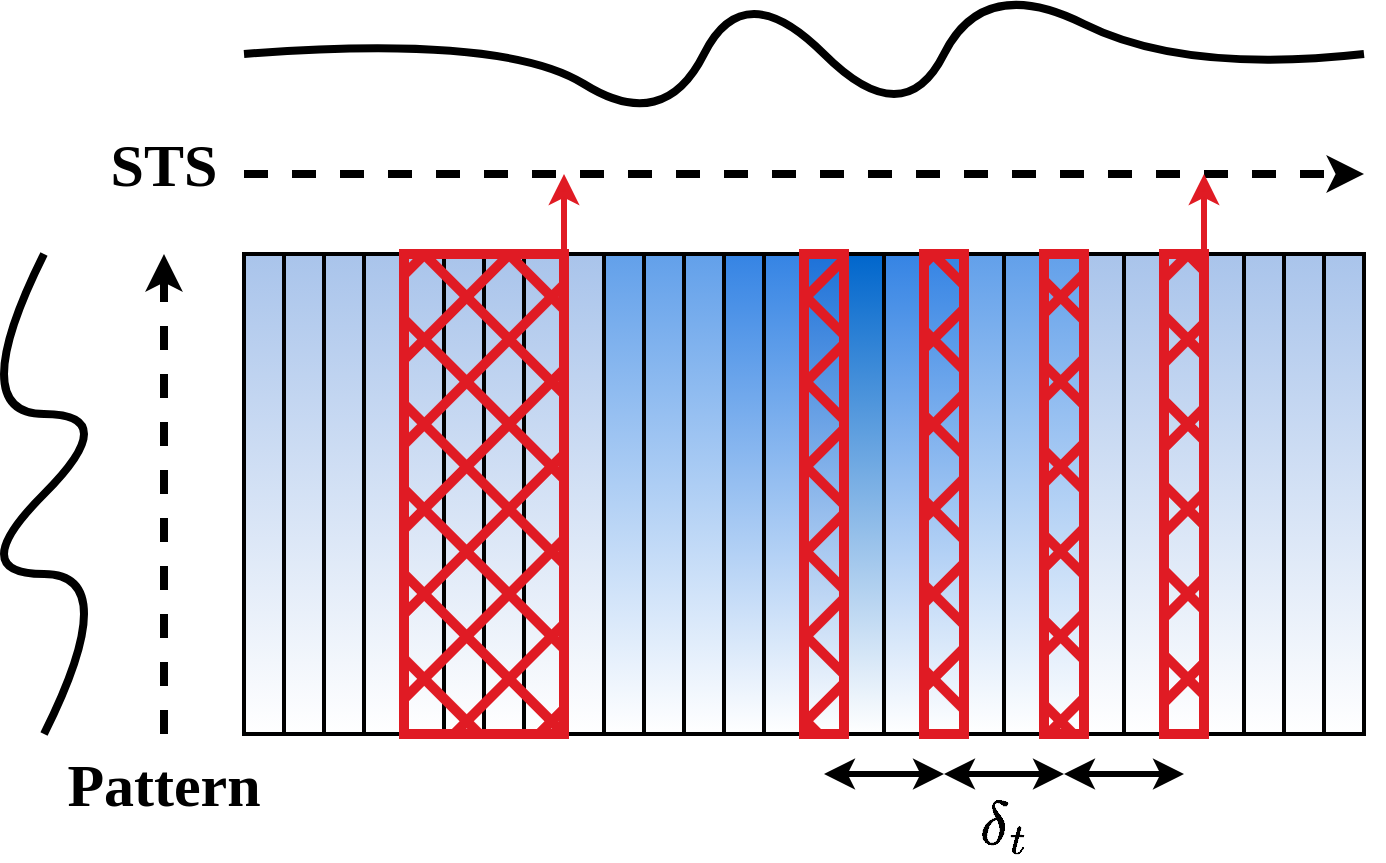 <mxfile version="21.1.5" type="device">
  <diagram name="Page-1" id="MR886Cy3C2vmONpptm1g">
    <mxGraphModel dx="1434" dy="795" grid="1" gridSize="10" guides="1" tooltips="1" connect="1" arrows="1" fold="1" page="1" pageScale="1" pageWidth="850" pageHeight="1100" math="1" shadow="0">
      <root>
        <mxCell id="0" />
        <mxCell id="1" parent="0" />
        <mxCell id="-HJEB60_RRp2c4dYzQ01-13" value="" style="endArrow=classic;html=1;rounded=0;strokeWidth=4;dashed=1;" parent="1" edge="1">
          <mxGeometry width="50" height="50" relative="1" as="geometry">
            <mxPoint x="160" y="340" as="sourcePoint" />
            <mxPoint x="720" y="340" as="targetPoint" />
          </mxGeometry>
        </mxCell>
        <mxCell id="-HJEB60_RRp2c4dYzQ01-14" value="&lt;font style=&quot;&quot;&gt;&lt;font style=&quot;font-size: 30px;&quot; face=&quot;Times New Roman&quot;&gt;&lt;b&gt;STS&lt;/b&gt;&lt;/font&gt;&lt;br&gt;&lt;/font&gt;" style="text;html=1;strokeColor=none;fillColor=none;align=center;verticalAlign=middle;whiteSpace=wrap;rounded=0;" parent="1" vertex="1">
          <mxGeometry x="90" y="320" width="60" height="30" as="geometry" />
        </mxCell>
        <mxCell id="-HJEB60_RRp2c4dYzQ01-60" value="" style="rounded=0;whiteSpace=wrap;html=1;fillColor=#0066CC;fontColor=#ffffff;strokeColor=#000000;gradientColor=#FFFFFF;strokeWidth=2;" parent="1" vertex="1">
          <mxGeometry x="460" y="380" width="20" height="240" as="geometry" />
        </mxCell>
        <mxCell id="-HJEB60_RRp2c4dYzQ01-77" value="&lt;font style=&quot;&quot;&gt;&lt;font face=&quot;Times New Roman&quot; style=&quot;font-size: 30px;&quot;&gt;&lt;b&gt;Pattern&lt;/b&gt;&lt;/font&gt;&lt;br&gt;&lt;/font&gt;" style="text;html=1;strokeColor=none;fillColor=none;align=center;verticalAlign=middle;whiteSpace=wrap;rounded=0;rotation=0;" parent="1" vertex="1">
          <mxGeometry x="90" y="630" width="60" height="30" as="geometry" />
        </mxCell>
        <mxCell id="Ikf6FC7bm7aYhZ_6xAEj-2" value="" style="rounded=0;whiteSpace=wrap;html=1;fillColor=#1c71d8;fontColor=#ffffff;strokeColor=#000000;gradientColor=#FFFFFF;strokeWidth=2;" vertex="1" parent="1">
          <mxGeometry x="440" y="380" width="20" height="240" as="geometry" />
        </mxCell>
        <mxCell id="Ikf6FC7bm7aYhZ_6xAEj-3" value="" style="rounded=0;whiteSpace=wrap;html=1;fillColor=#3584e4;fontColor=#ffffff;strokeColor=#000000;gradientColor=#FFFFFF;strokeWidth=2;" vertex="1" parent="1">
          <mxGeometry x="420" y="380" width="20" height="240" as="geometry" />
        </mxCell>
        <mxCell id="Ikf6FC7bm7aYhZ_6xAEj-6" value="" style="rounded=0;whiteSpace=wrap;html=1;fillColor=#3584e4;fontColor=#ffffff;strokeColor=#000000;gradientColor=#FFFFFF;strokeWidth=2;" vertex="1" parent="1">
          <mxGeometry x="400" y="380" width="20" height="240" as="geometry" />
        </mxCell>
        <mxCell id="Ikf6FC7bm7aYhZ_6xAEj-7" value="" style="rounded=0;whiteSpace=wrap;html=1;fillColor=#62a0ea;fontColor=#ffffff;strokeColor=#000000;gradientColor=#FFFFFF;strokeWidth=2;" vertex="1" parent="1">
          <mxGeometry x="380" y="380" width="20" height="240" as="geometry" />
        </mxCell>
        <mxCell id="Ikf6FC7bm7aYhZ_6xAEj-8" value="" style="rounded=0;whiteSpace=wrap;html=1;fillColor=#62a0ea;fontColor=#ffffff;strokeColor=#000000;gradientColor=#FFFFFF;strokeWidth=2;" vertex="1" parent="1">
          <mxGeometry x="360" y="380" width="20" height="240" as="geometry" />
        </mxCell>
        <mxCell id="Ikf6FC7bm7aYhZ_6xAEj-9" value="" style="rounded=0;whiteSpace=wrap;html=1;fillColor=#62a0ea;fontColor=#ffffff;strokeColor=#000000;gradientColor=#FFFFFF;strokeWidth=2;" vertex="1" parent="1">
          <mxGeometry x="340" y="380" width="20" height="240" as="geometry" />
        </mxCell>
        <mxCell id="Ikf6FC7bm7aYhZ_6xAEj-10" value="" style="rounded=0;whiteSpace=wrap;html=1;fillColor=#A9C4EB;fontColor=#ffffff;strokeColor=#000000;gradientColor=#FFFFFF;strokeWidth=2;" vertex="1" parent="1">
          <mxGeometry x="320" y="380" width="20" height="240" as="geometry" />
        </mxCell>
        <mxCell id="Ikf6FC7bm7aYhZ_6xAEj-11" value="" style="rounded=0;whiteSpace=wrap;html=1;fillColor=#A9C4EB;fontColor=#ffffff;strokeColor=#000000;gradientColor=#FFFFFF;strokeWidth=2;" vertex="1" parent="1">
          <mxGeometry x="300" y="380" width="20" height="240" as="geometry" />
        </mxCell>
        <mxCell id="Ikf6FC7bm7aYhZ_6xAEj-12" value="" style="rounded=0;whiteSpace=wrap;html=1;fillColor=#A9C4EB;fontColor=#ffffff;strokeColor=#000000;gradientColor=#FFFFFF;strokeWidth=2;" vertex="1" parent="1">
          <mxGeometry x="280" y="380" width="20" height="240" as="geometry" />
        </mxCell>
        <mxCell id="Ikf6FC7bm7aYhZ_6xAEj-13" value="" style="rounded=0;whiteSpace=wrap;html=1;fillColor=#A9C4EB;fontColor=#ffffff;strokeColor=#000000;gradientColor=#FFFFFF;strokeWidth=2;" vertex="1" parent="1">
          <mxGeometry x="260" y="380" width="20" height="240" as="geometry" />
        </mxCell>
        <mxCell id="Ikf6FC7bm7aYhZ_6xAEj-14" value="" style="rounded=0;whiteSpace=wrap;html=1;fillColor=#A9C4EB;fontColor=#ffffff;strokeColor=#000000;gradientColor=#FFFFFF;strokeWidth=2;" vertex="1" parent="1">
          <mxGeometry x="240" y="380" width="20" height="240" as="geometry" />
        </mxCell>
        <mxCell id="Ikf6FC7bm7aYhZ_6xAEj-15" value="" style="rounded=0;whiteSpace=wrap;html=1;fillColor=#A9C4EB;fontColor=#ffffff;strokeColor=#000000;gradientColor=#FFFFFF;strokeWidth=2;" vertex="1" parent="1">
          <mxGeometry x="220" y="380" width="20" height="240" as="geometry" />
        </mxCell>
        <mxCell id="Ikf6FC7bm7aYhZ_6xAEj-16" value="" style="rounded=0;whiteSpace=wrap;html=1;fillColor=#A9C4EB;fontColor=#ffffff;strokeColor=#000000;gradientColor=#FFFFFF;strokeWidth=2;" vertex="1" parent="1">
          <mxGeometry x="200" y="380" width="20" height="240" as="geometry" />
        </mxCell>
        <mxCell id="Ikf6FC7bm7aYhZ_6xAEj-17" value="" style="rounded=0;whiteSpace=wrap;html=1;fillColor=#A9C4EB;fontColor=#ffffff;strokeColor=#000000;gradientColor=#FFFFFF;strokeWidth=2;" vertex="1" parent="1">
          <mxGeometry x="180" y="380" width="20" height="240" as="geometry" />
        </mxCell>
        <mxCell id="Ikf6FC7bm7aYhZ_6xAEj-18" value="" style="rounded=0;whiteSpace=wrap;html=1;fillColor=#A9C4EB;fontColor=#ffffff;strokeColor=#000000;gradientColor=#FFFFFF;strokeWidth=2;" vertex="1" parent="1">
          <mxGeometry x="160" y="380" width="20" height="240" as="geometry" />
        </mxCell>
        <mxCell id="Ikf6FC7bm7aYhZ_6xAEj-21" value="" style="curved=1;endArrow=none;html=1;rounded=0;strokeWidth=4;endFill=0;" edge="1" parent="1">
          <mxGeometry width="50" height="50" relative="1" as="geometry">
            <mxPoint x="60" y="620" as="sourcePoint" />
            <mxPoint x="60" y="380" as="targetPoint" />
            <Array as="points">
              <mxPoint x="100" y="540" />
              <mxPoint x="20" y="540" />
              <mxPoint x="100" y="460" />
              <mxPoint x="20" y="460" />
            </Array>
          </mxGeometry>
        </mxCell>
        <mxCell id="Ikf6FC7bm7aYhZ_6xAEj-22" style="edgeStyle=orthogonalEdgeStyle;rounded=0;orthogonalLoop=1;jettySize=auto;html=1;exitX=0.5;exitY=1;exitDx=0;exitDy=0;" edge="1" parent="1" source="-HJEB60_RRp2c4dYzQ01-77" target="-HJEB60_RRp2c4dYzQ01-77">
          <mxGeometry relative="1" as="geometry" />
        </mxCell>
        <mxCell id="Ikf6FC7bm7aYhZ_6xAEj-24" value="" style="rounded=0;whiteSpace=wrap;html=1;fillColor=#3584e4;fontColor=#ffffff;strokeColor=#000000;gradientColor=#FFFFFF;strokeWidth=2;" vertex="1" parent="1">
          <mxGeometry x="480" y="380" width="20" height="240" as="geometry" />
        </mxCell>
        <mxCell id="Ikf6FC7bm7aYhZ_6xAEj-25" value="" style="rounded=0;whiteSpace=wrap;html=1;fillColor=#3584e4;fontColor=#ffffff;strokeColor=#000000;gradientColor=#FFFFFF;strokeWidth=2;" vertex="1" parent="1">
          <mxGeometry x="500" y="380" width="20" height="240" as="geometry" />
        </mxCell>
        <mxCell id="Ikf6FC7bm7aYhZ_6xAEj-26" value="" style="rounded=0;whiteSpace=wrap;html=1;fillColor=#62a0ea;fontColor=#ffffff;strokeColor=#000000;gradientColor=#FFFFFF;strokeWidth=2;" vertex="1" parent="1">
          <mxGeometry x="520" y="380" width="20" height="240" as="geometry" />
        </mxCell>
        <mxCell id="Ikf6FC7bm7aYhZ_6xAEj-27" value="" style="rounded=0;whiteSpace=wrap;html=1;fillColor=#62a0ea;fontColor=#ffffff;strokeColor=#000000;gradientColor=#FFFFFF;strokeWidth=2;" vertex="1" parent="1">
          <mxGeometry x="540" y="380" width="20" height="240" as="geometry" />
        </mxCell>
        <mxCell id="Ikf6FC7bm7aYhZ_6xAEj-28" value="" style="rounded=0;whiteSpace=wrap;html=1;fillColor=#62a0ea;fontColor=#ffffff;strokeColor=#000000;gradientColor=#FFFFFF;strokeWidth=2;" vertex="1" parent="1">
          <mxGeometry x="560" y="380" width="20" height="240" as="geometry" />
        </mxCell>
        <mxCell id="Ikf6FC7bm7aYhZ_6xAEj-29" value="" style="rounded=0;whiteSpace=wrap;html=1;fillColor=#A9C4EB;fontColor=#ffffff;strokeColor=#000000;gradientColor=#FFFFFF;strokeWidth=2;" vertex="1" parent="1">
          <mxGeometry x="580" y="380" width="20" height="240" as="geometry" />
        </mxCell>
        <mxCell id="Ikf6FC7bm7aYhZ_6xAEj-30" value="" style="rounded=0;whiteSpace=wrap;html=1;fillColor=#A9C4EB;fontColor=#ffffff;strokeColor=#000000;gradientColor=#FFFFFF;strokeWidth=2;" vertex="1" parent="1">
          <mxGeometry x="600" y="380" width="20" height="240" as="geometry" />
        </mxCell>
        <mxCell id="Ikf6FC7bm7aYhZ_6xAEj-31" value="" style="rounded=0;whiteSpace=wrap;html=1;fillColor=#A9C4EB;fontColor=#ffffff;strokeColor=#000000;gradientColor=#FFFFFF;strokeWidth=2;" vertex="1" parent="1">
          <mxGeometry x="620" y="380" width="20" height="240" as="geometry" />
        </mxCell>
        <mxCell id="Ikf6FC7bm7aYhZ_6xAEj-32" value="" style="rounded=0;whiteSpace=wrap;html=1;fillColor=#A9C4EB;fontColor=#ffffff;strokeColor=#000000;gradientColor=#FFFFFF;strokeWidth=2;" vertex="1" parent="1">
          <mxGeometry x="640" y="380" width="20" height="240" as="geometry" />
        </mxCell>
        <mxCell id="Ikf6FC7bm7aYhZ_6xAEj-33" value="" style="rounded=0;whiteSpace=wrap;html=1;fillColor=#A9C4EB;fontColor=#ffffff;strokeColor=#000000;gradientColor=#FFFFFF;strokeWidth=2;" vertex="1" parent="1">
          <mxGeometry x="660" y="380" width="20" height="240" as="geometry" />
        </mxCell>
        <mxCell id="Ikf6FC7bm7aYhZ_6xAEj-34" value="" style="rounded=0;whiteSpace=wrap;html=1;fillColor=#A9C4EB;fontColor=#ffffff;strokeColor=#000000;gradientColor=#FFFFFF;strokeWidth=2;" vertex="1" parent="1">
          <mxGeometry x="680" y="380" width="20" height="240" as="geometry" />
        </mxCell>
        <mxCell id="Ikf6FC7bm7aYhZ_6xAEj-35" value="" style="rounded=0;whiteSpace=wrap;html=1;fillColor=#A9C4EB;fontColor=#ffffff;strokeColor=#000000;gradientColor=#FFFFFF;strokeWidth=2;" vertex="1" parent="1">
          <mxGeometry x="700" y="380" width="20" height="240" as="geometry" />
        </mxCell>
        <mxCell id="Ikf6FC7bm7aYhZ_6xAEj-45" value="" style="curved=1;endArrow=none;html=1;rounded=0;endFill=0;strokeWidth=4;" edge="1" parent="1">
          <mxGeometry width="50" height="50" relative="1" as="geometry">
            <mxPoint x="160" y="280" as="sourcePoint" />
            <mxPoint x="720" y="280" as="targetPoint" />
            <Array as="points">
              <mxPoint x="290" y="270" />
              <mxPoint x="370" y="320" />
              <mxPoint x="410" y="240" />
              <mxPoint x="490" y="320" />
              <mxPoint x="530" y="240" />
              <mxPoint x="630" y="290" />
            </Array>
          </mxGeometry>
        </mxCell>
        <mxCell id="Ikf6FC7bm7aYhZ_6xAEj-46" value="" style="endArrow=classic;html=1;rounded=0;strokeWidth=4;dashed=1;" edge="1" parent="1">
          <mxGeometry width="50" height="50" relative="1" as="geometry">
            <mxPoint x="120" y="620" as="sourcePoint" />
            <mxPoint x="120" y="380" as="targetPoint" />
          </mxGeometry>
        </mxCell>
        <mxCell id="Ikf6FC7bm7aYhZ_6xAEj-47" value="" style="rounded=0;whiteSpace=wrap;html=1;fillColor=#e01b24;strokeWidth=5;strokeColor=#e01b24;fillStyle=cross-hatch;" vertex="1" parent="1">
          <mxGeometry x="240" y="380" width="80" height="240" as="geometry" />
        </mxCell>
        <mxCell id="Ikf6FC7bm7aYhZ_6xAEj-48" value="" style="rounded=0;whiteSpace=wrap;html=1;fillColor=#e01b24;strokeWidth=5;strokeColor=#e01b24;fillStyle=cross-hatch;" vertex="1" parent="1">
          <mxGeometry x="620" y="380" width="20" height="240" as="geometry" />
        </mxCell>
        <mxCell id="Ikf6FC7bm7aYhZ_6xAEj-49" value="" style="endArrow=classic;html=1;rounded=0;exitX=1;exitY=0;exitDx=0;exitDy=0;strokeWidth=3;strokeColor=#e01b24;" edge="1" parent="1" source="Ikf6FC7bm7aYhZ_6xAEj-47">
          <mxGeometry width="50" height="50" relative="1" as="geometry">
            <mxPoint x="400" y="560" as="sourcePoint" />
            <mxPoint x="320" y="340" as="targetPoint" />
          </mxGeometry>
        </mxCell>
        <mxCell id="Ikf6FC7bm7aYhZ_6xAEj-50" value="" style="rounded=0;whiteSpace=wrap;html=1;fillColor=#e01b24;strokeWidth=5;strokeColor=#e01b24;fillStyle=cross-hatch;" vertex="1" parent="1">
          <mxGeometry x="560" y="380" width="20" height="240" as="geometry" />
        </mxCell>
        <mxCell id="Ikf6FC7bm7aYhZ_6xAEj-51" value="" style="rounded=0;whiteSpace=wrap;html=1;fillColor=#e01b24;strokeWidth=5;strokeColor=#e01b24;fillStyle=cross-hatch;" vertex="1" parent="1">
          <mxGeometry x="500" y="380" width="20" height="240" as="geometry" />
        </mxCell>
        <mxCell id="Ikf6FC7bm7aYhZ_6xAEj-52" value="" style="rounded=0;whiteSpace=wrap;html=1;fillColor=#e01b24;strokeWidth=5;strokeColor=#e01b24;fillStyle=cross-hatch;" vertex="1" parent="1">
          <mxGeometry x="440" y="380" width="20" height="240" as="geometry" />
        </mxCell>
        <mxCell id="Ikf6FC7bm7aYhZ_6xAEj-53" value="" style="endArrow=classic;html=1;rounded=0;exitX=0;exitY=0;exitDx=0;exitDy=0;strokeWidth=3;strokeColor=#e01b24;" edge="1" parent="1" source="Ikf6FC7bm7aYhZ_6xAEj-32">
          <mxGeometry width="50" height="50" relative="1" as="geometry">
            <mxPoint x="330" y="390" as="sourcePoint" />
            <mxPoint x="640" y="340" as="targetPoint" />
          </mxGeometry>
        </mxCell>
        <mxCell id="Ikf6FC7bm7aYhZ_6xAEj-54" value="" style="endArrow=classic;startArrow=classic;html=1;rounded=0;strokeWidth=3;" edge="1" parent="1">
          <mxGeometry width="50" height="50" relative="1" as="geometry">
            <mxPoint x="450" y="640" as="sourcePoint" />
            <mxPoint x="510" y="640" as="targetPoint" />
          </mxGeometry>
        </mxCell>
        <mxCell id="Ikf6FC7bm7aYhZ_6xAEj-55" value="" style="endArrow=classic;startArrow=classic;html=1;rounded=0;strokeWidth=3;" edge="1" parent="1">
          <mxGeometry width="50" height="50" relative="1" as="geometry">
            <mxPoint x="510" y="640" as="sourcePoint" />
            <mxPoint x="570" y="640" as="targetPoint" />
          </mxGeometry>
        </mxCell>
        <mxCell id="Ikf6FC7bm7aYhZ_6xAEj-56" value="" style="endArrow=classic;startArrow=classic;html=1;rounded=0;strokeWidth=3;" edge="1" parent="1">
          <mxGeometry width="50" height="50" relative="1" as="geometry">
            <mxPoint x="570" y="640" as="sourcePoint" />
            <mxPoint x="630" y="640" as="targetPoint" />
          </mxGeometry>
        </mxCell>
        <mxCell id="Ikf6FC7bm7aYhZ_6xAEj-58" value="&lt;div&gt;&lt;font style=&quot;&quot;&gt;&lt;font style=&quot;font-size: 30px;&quot; face=&quot;Times New Roman&quot;&gt;&lt;b&gt;$$\delta_t$$&lt;/b&gt;&lt;/font&gt;&lt;/font&gt;&lt;/div&gt;" style="text;html=1;strokeColor=none;fillColor=none;align=center;verticalAlign=middle;whiteSpace=wrap;rounded=0;" vertex="1" parent="1">
          <mxGeometry x="510" y="650" width="60" height="30" as="geometry" />
        </mxCell>
      </root>
    </mxGraphModel>
  </diagram>
</mxfile>
